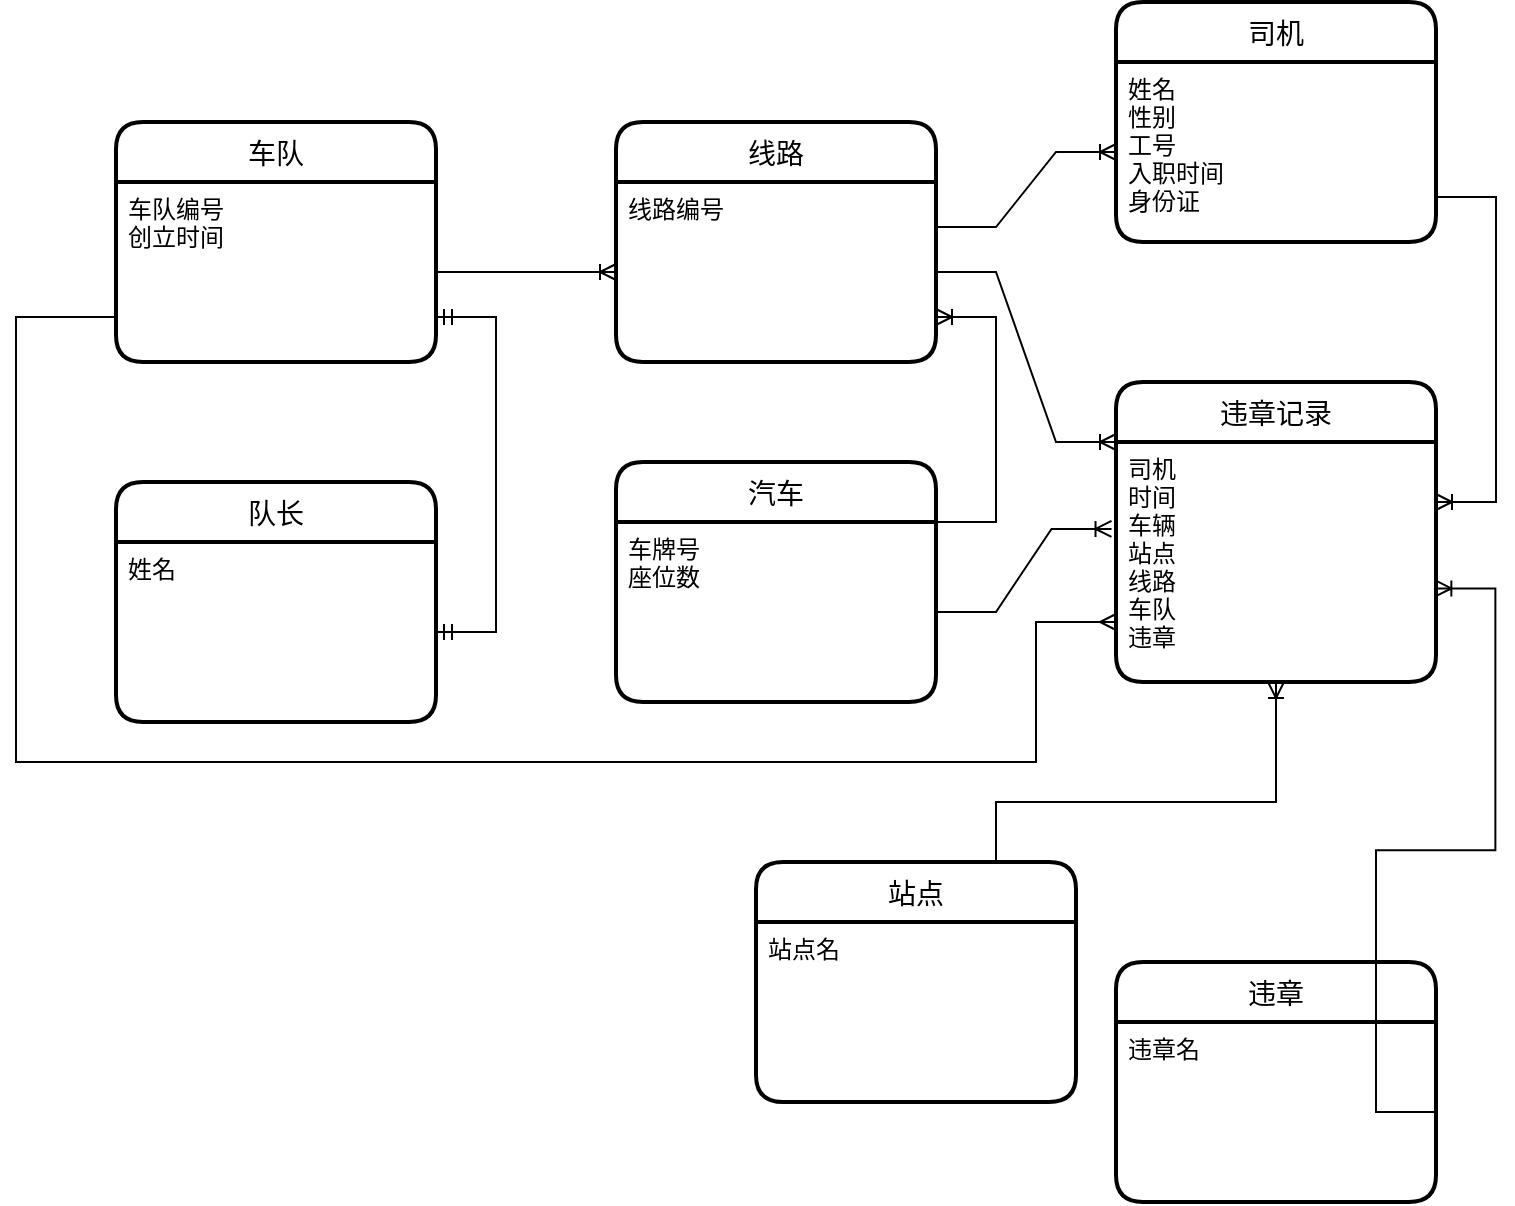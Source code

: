 <mxfile version="15.8.9" type="github">
  <diagram id="R2lEEEUBdFMjLlhIrx00" name="Page-1">
    <mxGraphModel dx="1117" dy="657" grid="1" gridSize="10" guides="1" tooltips="1" connect="1" arrows="1" fold="1" page="1" pageScale="1" pageWidth="850" pageHeight="1100" math="0" shadow="0" extFonts="Permanent Marker^https://fonts.googleapis.com/css?family=Permanent+Marker">
      <root>
        <mxCell id="0" />
        <mxCell id="1" parent="0" />
        <mxCell id="4TYrvMmRrXOeXMeVJWf3-38" value="车队" style="swimlane;childLayout=stackLayout;horizontal=1;startSize=30;horizontalStack=0;rounded=1;fontSize=14;fontStyle=0;strokeWidth=2;resizeParent=0;resizeLast=1;shadow=0;dashed=0;align=center;" vertex="1" parent="1">
          <mxGeometry x="90" y="170" width="160" height="120" as="geometry" />
        </mxCell>
        <mxCell id="4TYrvMmRrXOeXMeVJWf3-39" value="车队编号&#xa;创立时间" style="align=left;strokeColor=none;fillColor=none;spacingLeft=4;fontSize=12;verticalAlign=top;resizable=0;rotatable=0;part=1;" vertex="1" parent="4TYrvMmRrXOeXMeVJWf3-38">
          <mxGeometry y="30" width="160" height="90" as="geometry" />
        </mxCell>
        <mxCell id="4TYrvMmRrXOeXMeVJWf3-41" value="线路" style="swimlane;childLayout=stackLayout;horizontal=1;startSize=30;horizontalStack=0;rounded=1;fontSize=14;fontStyle=0;strokeWidth=2;resizeParent=0;resizeLast=1;shadow=0;dashed=0;align=center;" vertex="1" parent="1">
          <mxGeometry x="340" y="170" width="160" height="120" as="geometry" />
        </mxCell>
        <mxCell id="4TYrvMmRrXOeXMeVJWf3-42" value="线路编号" style="align=left;strokeColor=none;fillColor=none;spacingLeft=4;fontSize=12;verticalAlign=top;resizable=0;rotatable=0;part=1;" vertex="1" parent="4TYrvMmRrXOeXMeVJWf3-41">
          <mxGeometry y="30" width="160" height="90" as="geometry" />
        </mxCell>
        <mxCell id="4TYrvMmRrXOeXMeVJWf3-43" value="司机" style="swimlane;childLayout=stackLayout;horizontal=1;startSize=30;horizontalStack=0;rounded=1;fontSize=14;fontStyle=0;strokeWidth=2;resizeParent=0;resizeLast=1;shadow=0;dashed=0;align=center;" vertex="1" parent="1">
          <mxGeometry x="590" y="110" width="160" height="120" as="geometry" />
        </mxCell>
        <mxCell id="4TYrvMmRrXOeXMeVJWf3-44" value="姓名&#xa;性别&#xa;工号&#xa;入职时间&#xa;身份证&#xa;" style="align=left;strokeColor=none;fillColor=none;spacingLeft=4;fontSize=12;verticalAlign=top;resizable=0;rotatable=0;part=1;" vertex="1" parent="4TYrvMmRrXOeXMeVJWf3-43">
          <mxGeometry y="30" width="160" height="90" as="geometry" />
        </mxCell>
        <mxCell id="4TYrvMmRrXOeXMeVJWf3-49" value="违章" style="swimlane;childLayout=stackLayout;horizontal=1;startSize=30;horizontalStack=0;rounded=1;fontSize=14;fontStyle=0;strokeWidth=2;resizeParent=0;resizeLast=1;shadow=0;dashed=0;align=center;" vertex="1" parent="1">
          <mxGeometry x="590" y="590" width="160" height="120" as="geometry" />
        </mxCell>
        <mxCell id="4TYrvMmRrXOeXMeVJWf3-50" value="违章名" style="align=left;strokeColor=none;fillColor=none;spacingLeft=4;fontSize=12;verticalAlign=top;resizable=0;rotatable=0;part=1;" vertex="1" parent="4TYrvMmRrXOeXMeVJWf3-49">
          <mxGeometry y="30" width="160" height="90" as="geometry" />
        </mxCell>
        <mxCell id="4TYrvMmRrXOeXMeVJWf3-51" value="汽车" style="swimlane;childLayout=stackLayout;horizontal=1;startSize=30;horizontalStack=0;rounded=1;fontSize=14;fontStyle=0;strokeWidth=2;resizeParent=0;resizeLast=1;shadow=0;dashed=0;align=center;" vertex="1" parent="1">
          <mxGeometry x="340" y="340" width="160" height="120" as="geometry" />
        </mxCell>
        <mxCell id="4TYrvMmRrXOeXMeVJWf3-52" value="车牌号&#xa;座位数" style="align=left;strokeColor=none;fillColor=none;spacingLeft=4;fontSize=12;verticalAlign=top;resizable=0;rotatable=0;part=1;" vertex="1" parent="4TYrvMmRrXOeXMeVJWf3-51">
          <mxGeometry y="30" width="160" height="90" as="geometry" />
        </mxCell>
        <mxCell id="4TYrvMmRrXOeXMeVJWf3-53" value="" style="edgeStyle=entityRelationEdgeStyle;fontSize=12;html=1;endArrow=ERoneToMany;rounded=0;entryX=0;entryY=0.5;entryDx=0;entryDy=0;exitX=1;exitY=0.5;exitDx=0;exitDy=0;" edge="1" parent="1" source="4TYrvMmRrXOeXMeVJWf3-39" target="4TYrvMmRrXOeXMeVJWf3-42">
          <mxGeometry width="100" height="100" relative="1" as="geometry">
            <mxPoint x="220" y="370" as="sourcePoint" />
            <mxPoint x="320" y="270" as="targetPoint" />
          </mxGeometry>
        </mxCell>
        <mxCell id="4TYrvMmRrXOeXMeVJWf3-54" value="" style="edgeStyle=entityRelationEdgeStyle;fontSize=12;html=1;endArrow=ERoneToMany;rounded=0;entryX=1;entryY=0.75;entryDx=0;entryDy=0;exitX=1;exitY=0;exitDx=0;exitDy=0;" edge="1" parent="1" source="4TYrvMmRrXOeXMeVJWf3-52" target="4TYrvMmRrXOeXMeVJWf3-42">
          <mxGeometry width="100" height="100" relative="1" as="geometry">
            <mxPoint x="460" y="410" as="sourcePoint" />
            <mxPoint x="560" y="310" as="targetPoint" />
          </mxGeometry>
        </mxCell>
        <mxCell id="4TYrvMmRrXOeXMeVJWf3-57" value="" style="edgeStyle=entityRelationEdgeStyle;fontSize=12;html=1;endArrow=ERoneToMany;rounded=0;entryX=0;entryY=0.5;entryDx=0;entryDy=0;exitX=1;exitY=0.25;exitDx=0;exitDy=0;" edge="1" parent="1" source="4TYrvMmRrXOeXMeVJWf3-42" target="4TYrvMmRrXOeXMeVJWf3-44">
          <mxGeometry width="100" height="100" relative="1" as="geometry">
            <mxPoint x="460" y="260" as="sourcePoint" />
            <mxPoint x="560" y="160" as="targetPoint" />
          </mxGeometry>
        </mxCell>
        <mxCell id="4TYrvMmRrXOeXMeVJWf3-59" value="队长" style="swimlane;childLayout=stackLayout;horizontal=1;startSize=30;horizontalStack=0;rounded=1;fontSize=14;fontStyle=0;strokeWidth=2;resizeParent=0;resizeLast=1;shadow=0;dashed=0;align=center;" vertex="1" parent="1">
          <mxGeometry x="90" y="350" width="160" height="120" as="geometry" />
        </mxCell>
        <mxCell id="4TYrvMmRrXOeXMeVJWf3-60" value="姓名" style="align=left;strokeColor=none;fillColor=none;spacingLeft=4;fontSize=12;verticalAlign=top;resizable=0;rotatable=0;part=1;" vertex="1" parent="4TYrvMmRrXOeXMeVJWf3-59">
          <mxGeometry y="30" width="160" height="90" as="geometry" />
        </mxCell>
        <mxCell id="4TYrvMmRrXOeXMeVJWf3-61" value="" style="edgeStyle=entityRelationEdgeStyle;fontSize=12;html=1;endArrow=ERmandOne;startArrow=ERmandOne;rounded=0;entryX=1;entryY=0.75;entryDx=0;entryDy=0;exitX=1;exitY=0.5;exitDx=0;exitDy=0;" edge="1" parent="1" source="4TYrvMmRrXOeXMeVJWf3-60" target="4TYrvMmRrXOeXMeVJWf3-39">
          <mxGeometry width="100" height="100" relative="1" as="geometry">
            <mxPoint x="460" y="260" as="sourcePoint" />
            <mxPoint x="560" y="160" as="targetPoint" />
          </mxGeometry>
        </mxCell>
        <mxCell id="4TYrvMmRrXOeXMeVJWf3-63" value="站点" style="swimlane;childLayout=stackLayout;horizontal=1;startSize=30;horizontalStack=0;rounded=1;fontSize=14;fontStyle=0;strokeWidth=2;resizeParent=0;resizeLast=1;shadow=0;dashed=0;align=center;" vertex="1" parent="1">
          <mxGeometry x="410" y="540" width="160" height="120" as="geometry" />
        </mxCell>
        <mxCell id="4TYrvMmRrXOeXMeVJWf3-64" value="站点名" style="align=left;strokeColor=none;fillColor=none;spacingLeft=4;fontSize=12;verticalAlign=top;resizable=0;rotatable=0;part=1;" vertex="1" parent="4TYrvMmRrXOeXMeVJWf3-63">
          <mxGeometry y="30" width="160" height="90" as="geometry" />
        </mxCell>
        <mxCell id="4TYrvMmRrXOeXMeVJWf3-66" value="违章记录" style="swimlane;childLayout=stackLayout;horizontal=1;startSize=30;horizontalStack=0;rounded=1;fontSize=14;fontStyle=0;strokeWidth=2;resizeParent=0;resizeLast=1;shadow=0;dashed=0;align=center;" vertex="1" parent="1">
          <mxGeometry x="590" y="300" width="160" height="150" as="geometry" />
        </mxCell>
        <mxCell id="4TYrvMmRrXOeXMeVJWf3-67" value="司机&#xa;时间&#xa;车辆&#xa;站点&#xa;线路&#xa;车队&#xa;违章" style="align=left;strokeColor=none;fillColor=none;spacingLeft=4;fontSize=12;verticalAlign=top;resizable=0;rotatable=0;part=1;" vertex="1" parent="4TYrvMmRrXOeXMeVJWf3-66">
          <mxGeometry y="30" width="160" height="120" as="geometry" />
        </mxCell>
        <mxCell id="4TYrvMmRrXOeXMeVJWf3-69" value="" style="edgeStyle=entityRelationEdgeStyle;fontSize=12;html=1;endArrow=ERoneToMany;rounded=0;entryX=1;entryY=0.25;entryDx=0;entryDy=0;exitX=1;exitY=0.75;exitDx=0;exitDy=0;" edge="1" parent="1" source="4TYrvMmRrXOeXMeVJWf3-44" target="4TYrvMmRrXOeXMeVJWf3-67">
          <mxGeometry width="100" height="100" relative="1" as="geometry">
            <mxPoint x="760" y="268" as="sourcePoint" />
            <mxPoint x="560" y="450" as="targetPoint" />
          </mxGeometry>
        </mxCell>
        <mxCell id="4TYrvMmRrXOeXMeVJWf3-70" value="" style="edgeStyle=entityRelationEdgeStyle;fontSize=12;html=1;endArrow=ERoneToMany;rounded=0;entryX=0.998;entryY=0.61;entryDx=0;entryDy=0;entryPerimeter=0;exitX=1;exitY=0.5;exitDx=0;exitDy=0;" edge="1" parent="1" source="4TYrvMmRrXOeXMeVJWf3-50" target="4TYrvMmRrXOeXMeVJWf3-67">
          <mxGeometry width="100" height="100" relative="1" as="geometry">
            <mxPoint x="460" y="550" as="sourcePoint" />
            <mxPoint x="560" y="450" as="targetPoint" />
          </mxGeometry>
        </mxCell>
        <mxCell id="4TYrvMmRrXOeXMeVJWf3-73" value="" style="edgeStyle=entityRelationEdgeStyle;fontSize=12;html=1;endArrow=ERoneToMany;rounded=0;entryX=0;entryY=0;entryDx=0;entryDy=0;exitX=1;exitY=0.5;exitDx=0;exitDy=0;" edge="1" parent="1" source="4TYrvMmRrXOeXMeVJWf3-42" target="4TYrvMmRrXOeXMeVJWf3-67">
          <mxGeometry width="100" height="100" relative="1" as="geometry">
            <mxPoint x="460" y="550" as="sourcePoint" />
            <mxPoint x="560" y="450" as="targetPoint" />
          </mxGeometry>
        </mxCell>
        <mxCell id="4TYrvMmRrXOeXMeVJWf3-75" value="" style="edgeStyle=entityRelationEdgeStyle;fontSize=12;html=1;endArrow=ERoneToMany;rounded=0;exitX=1;exitY=0.5;exitDx=0;exitDy=0;entryX=-0.014;entryY=0.362;entryDx=0;entryDy=0;entryPerimeter=0;" edge="1" parent="1" source="4TYrvMmRrXOeXMeVJWf3-52" target="4TYrvMmRrXOeXMeVJWf3-67">
          <mxGeometry width="100" height="100" relative="1" as="geometry">
            <mxPoint x="460" y="550" as="sourcePoint" />
            <mxPoint x="560" y="450" as="targetPoint" />
          </mxGeometry>
        </mxCell>
        <mxCell id="4TYrvMmRrXOeXMeVJWf3-76" value="" style="edgeStyle=orthogonalEdgeStyle;fontSize=12;html=1;endArrow=ERmany;rounded=0;entryX=0;entryY=0.75;entryDx=0;entryDy=0;exitX=0;exitY=0.75;exitDx=0;exitDy=0;" edge="1" parent="1" source="4TYrvMmRrXOeXMeVJWf3-39" target="4TYrvMmRrXOeXMeVJWf3-67">
          <mxGeometry width="100" height="100" relative="1" as="geometry">
            <mxPoint x="470" y="500" as="sourcePoint" />
            <mxPoint x="570" y="400" as="targetPoint" />
            <Array as="points">
              <mxPoint x="40" y="268" />
              <mxPoint x="40" y="490" />
              <mxPoint x="550" y="490" />
              <mxPoint x="550" y="420" />
            </Array>
          </mxGeometry>
        </mxCell>
        <mxCell id="4TYrvMmRrXOeXMeVJWf3-79" value="" style="edgeStyle=orthogonalEdgeStyle;fontSize=12;html=1;endArrow=ERoneToMany;rounded=0;exitX=0.75;exitY=0;exitDx=0;exitDy=0;" edge="1" parent="1" source="4TYrvMmRrXOeXMeVJWf3-63" target="4TYrvMmRrXOeXMeVJWf3-67">
          <mxGeometry width="100" height="100" relative="1" as="geometry">
            <mxPoint x="530" y="520" as="sourcePoint" />
            <mxPoint x="630" y="420" as="targetPoint" />
            <Array as="points">
              <mxPoint x="530" y="510" />
              <mxPoint x="670" y="510" />
            </Array>
          </mxGeometry>
        </mxCell>
      </root>
    </mxGraphModel>
  </diagram>
</mxfile>
